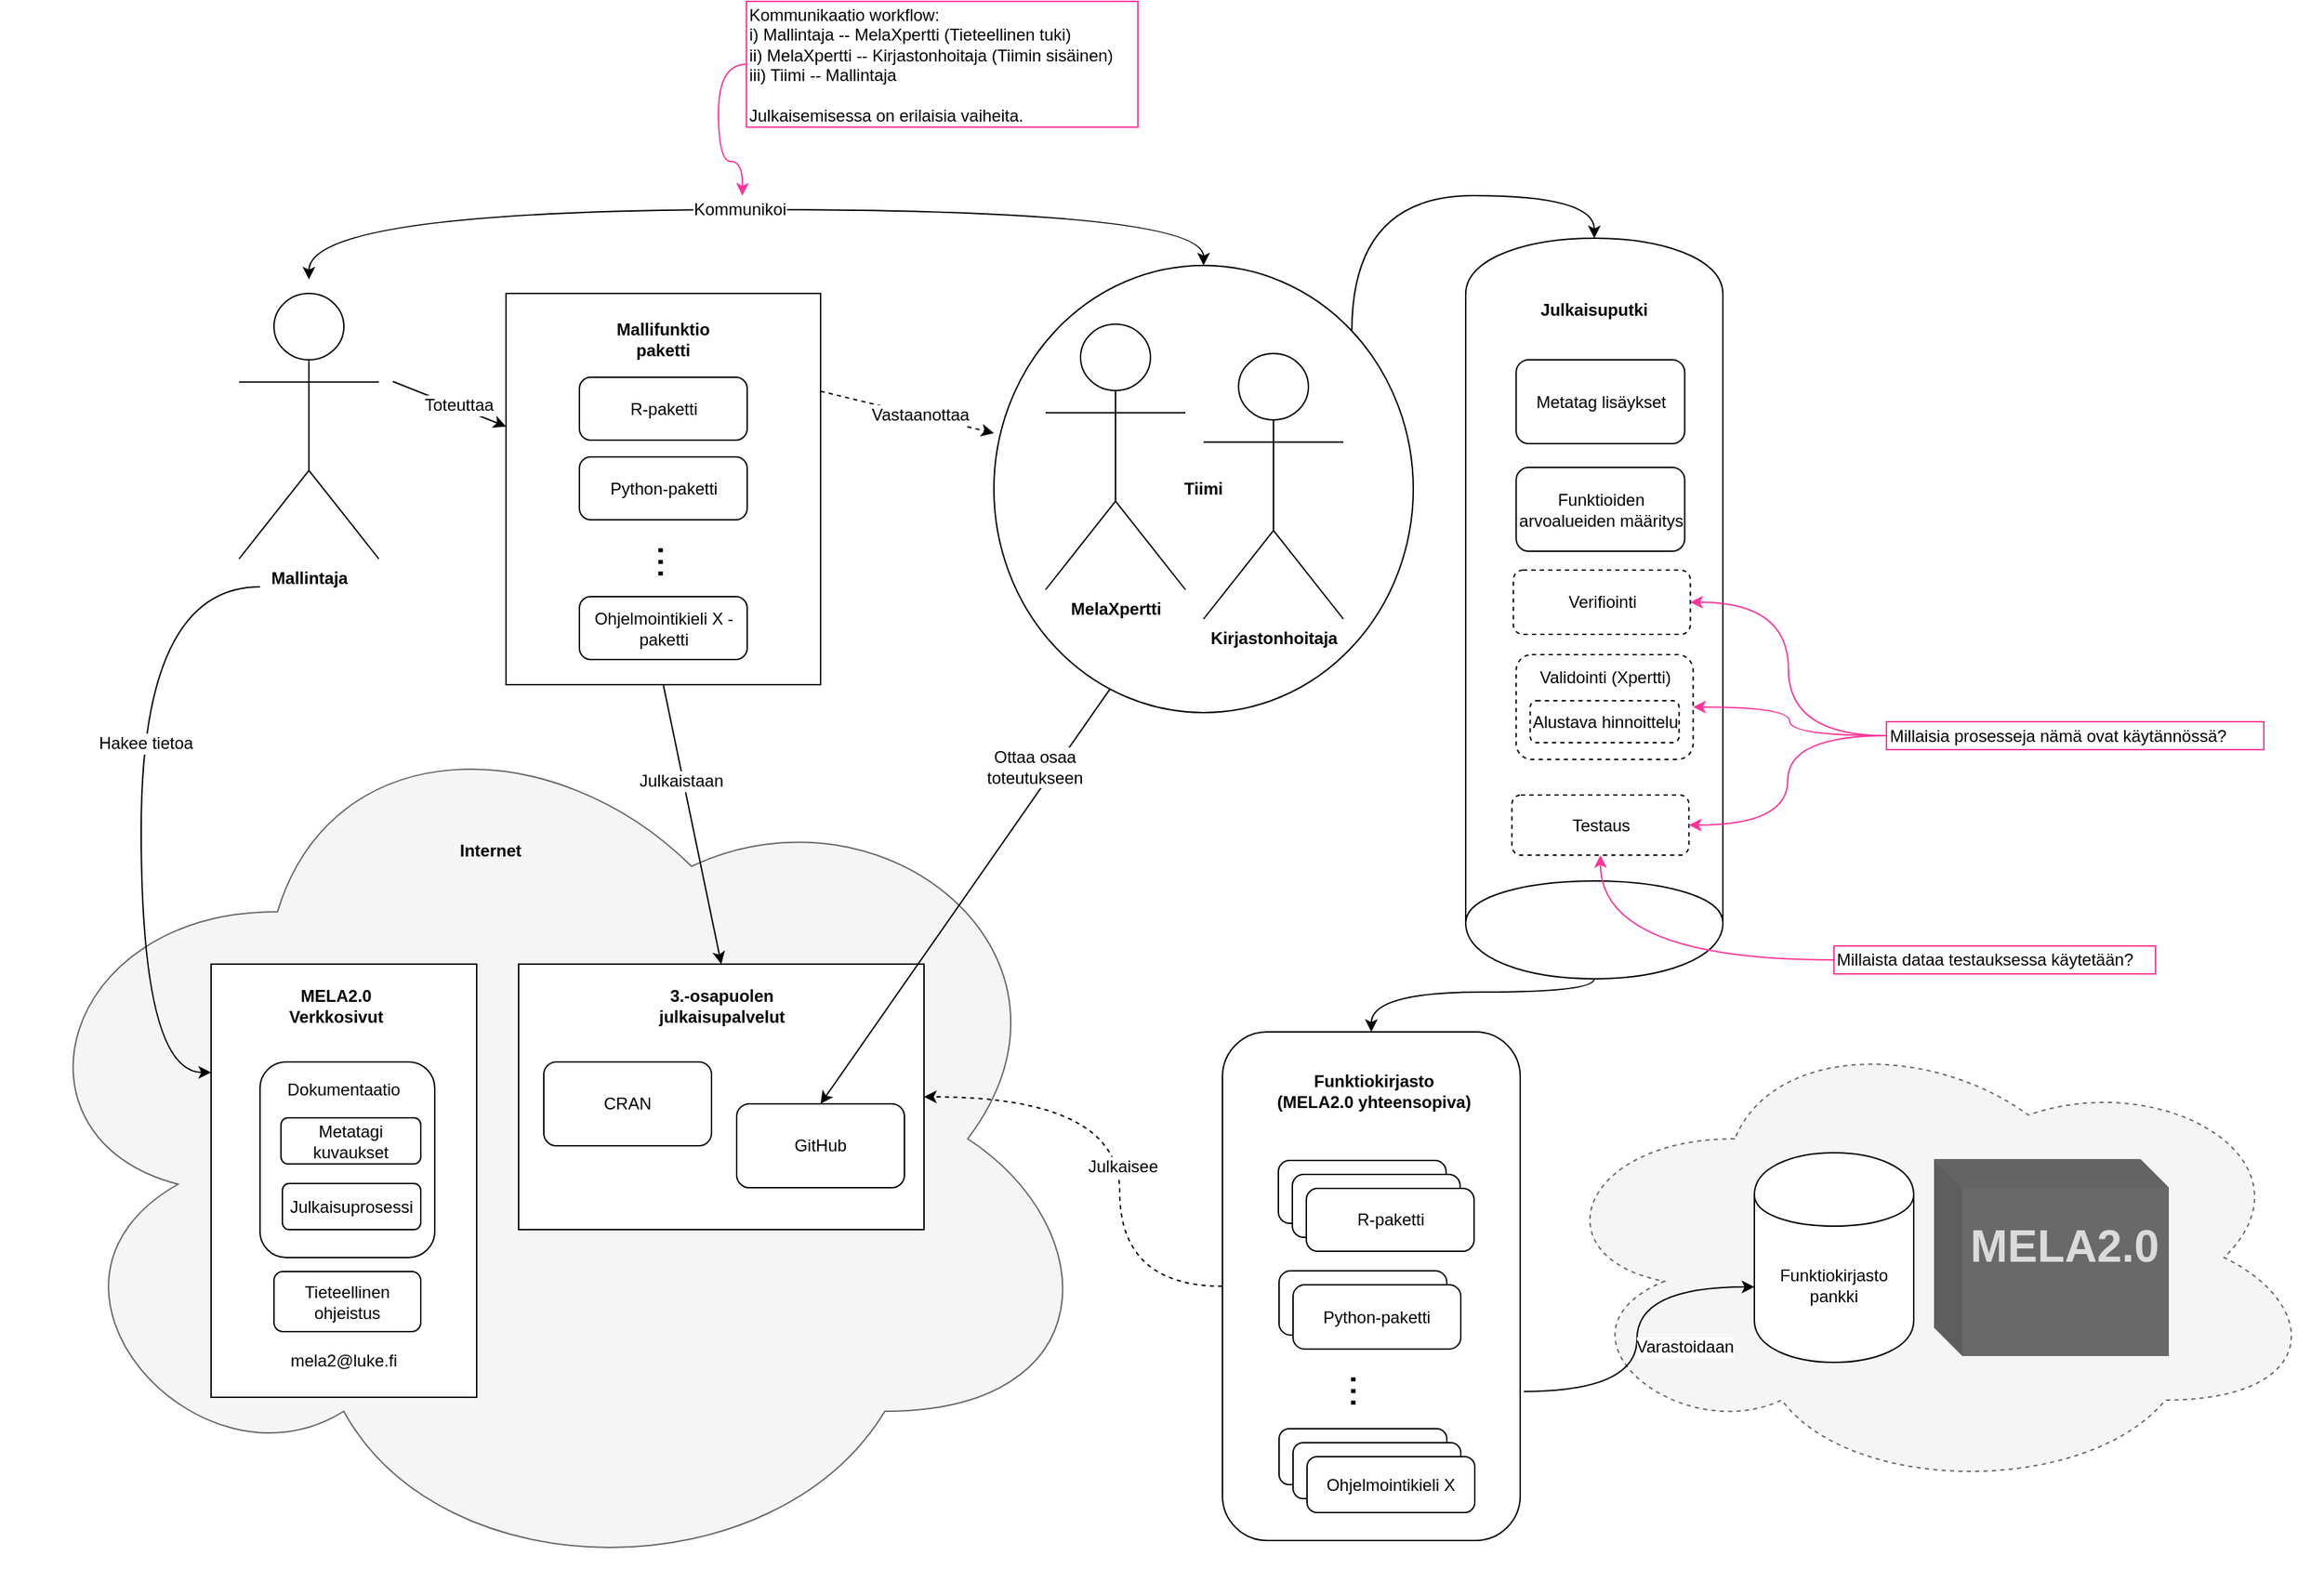 <mxfile version="11.1.4" type="device"><diagram id="RFYR4MQuZ3A-wmbq20hQ" name="Page-1"><mxGraphModel dx="2249" dy="793" grid="1" gridSize="10" guides="1" tooltips="1" connect="1" arrows="1" fold="1" page="1" pageScale="1" pageWidth="827" pageHeight="1169" math="0" shadow="0"><root><mxCell id="0"/><mxCell id="1" parent="0"/><mxCell id="yb57WoLqYOZ_ag_HRVpF-37" value="" style="ellipse;shape=cloud;whiteSpace=wrap;html=1;glass=0;dashed=1;strokeColor=#666666;fillColor=#f5f5f5;fontColor=#333333;" vertex="1" parent="1"><mxGeometry x="1080" y="1290" width="560" height="340" as="geometry"/></mxCell><mxCell id="_fkellwYz7isch4n-O1e-32" value="" style="ellipse;shape=cloud;whiteSpace=wrap;html=1;fillColor=#f5f5f5;strokeColor=#666666;fontColor=#333333;" parent="1" vertex="1"><mxGeometry x="-20" y="1050" width="790" height="650" as="geometry"/></mxCell><mxCell id="_fkellwYz7isch4n-O1e-34" value="" style="rounded=0;whiteSpace=wrap;html=1;" parent="1" vertex="1"><mxGeometry x="350" y="1250" width="290" height="190" as="geometry"/></mxCell><mxCell id="_fkellwYz7isch4n-O1e-23" style="rounded=0;orthogonalLoop=1;jettySize=auto;html=1;" parent="1" target="_fkellwYz7isch4n-O1e-9" edge="1"><mxGeometry relative="1" as="geometry"><mxPoint x="260" y="833" as="sourcePoint"/></mxGeometry></mxCell><mxCell id="_fkellwYz7isch4n-O1e-57" value="Toteuttaa" style="text;html=1;resizable=0;points=[];align=center;verticalAlign=middle;labelBackgroundColor=#ffffff;" parent="_fkellwYz7isch4n-O1e-23" vertex="1" connectable="0"><mxGeometry x="0.141" y="2" relative="1" as="geometry"><mxPoint as="offset"/></mxGeometry></mxCell><mxCell id="_fkellwYz7isch4n-O1e-1" value="Mallintaja" style="shape=umlActor;verticalLabelPosition=bottom;labelBackgroundColor=#ffffff;verticalAlign=top;html=1;outlineConnect=0;fontSize=12;fontStyle=1" parent="1" vertex="1"><mxGeometry x="150" y="770" width="100" height="190" as="geometry"/></mxCell><mxCell id="_fkellwYz7isch4n-O1e-38" style="rounded=0;orthogonalLoop=1;jettySize=auto;html=1;entryX=0.5;entryY=0;entryDx=0;entryDy=0;exitX=0.277;exitY=0.947;exitDx=0;exitDy=0;exitPerimeter=0;" parent="1" target="_fkellwYz7isch4n-O1e-33" edge="1" source="yb57WoLqYOZ_ag_HRVpF-4"><mxGeometry relative="1" as="geometry"><mxPoint x="770" y="1120" as="sourcePoint"/></mxGeometry></mxCell><mxCell id="_fkellwYz7isch4n-O1e-59" value="&lt;div&gt;Ottaa osaa&lt;/div&gt;&lt;div&gt;toteutukseen&lt;/div&gt;" style="text;html=1;resizable=0;points=[];align=center;verticalAlign=middle;labelBackgroundColor=#ffffff;" parent="_fkellwYz7isch4n-O1e-38" vertex="1" connectable="0"><mxGeometry x="-0.091" relative="1" as="geometry"><mxPoint x="40" y="-79" as="offset"/></mxGeometry></mxCell><mxCell id="_fkellwYz7isch4n-O1e-39" style="edgeStyle=orthogonalEdgeStyle;rounded=0;orthogonalLoop=1;jettySize=auto;html=1;curved=1;startArrow=classic;startFill=1;" parent="1" edge="1" source="yb57WoLqYOZ_ag_HRVpF-4"><mxGeometry relative="1" as="geometry"><mxPoint x="370" y="600" as="sourcePoint"/><mxPoint x="200" y="760" as="targetPoint"/><Array as="points"><mxPoint x="840" y="710"/><mxPoint x="200" y="710"/></Array></mxGeometry></mxCell><mxCell id="_fkellwYz7isch4n-O1e-55" value="Kommunikoi" style="text;html=1;resizable=0;points=[];align=center;verticalAlign=middle;labelBackgroundColor=#ffffff;" parent="_fkellwYz7isch4n-O1e-39" vertex="1" connectable="0"><mxGeometry x="-0.008" y="2" relative="1" as="geometry"><mxPoint x="-10" y="-2" as="offset"/></mxGeometry></mxCell><mxCell id="_fkellwYz7isch4n-O1e-28" value="" style="rounded=0;whiteSpace=wrap;html=1;" parent="1" vertex="1"><mxGeometry x="130" y="1250" width="190" height="310" as="geometry"/></mxCell><mxCell id="_fkellwYz7isch4n-O1e-29" value="" style="rounded=1;whiteSpace=wrap;html=1;" parent="1" vertex="1"><mxGeometry x="165" y="1320" width="125" height="140" as="geometry"/></mxCell><mxCell id="_fkellwYz7isch4n-O1e-30" value="MELA2.0 Verkkosivut" style="text;html=1;strokeColor=none;fillColor=none;align=center;verticalAlign=middle;whiteSpace=wrap;rounded=0;fontStyle=1" parent="1" vertex="1"><mxGeometry x="170" y="1270" width="99" height="20" as="geometry"/></mxCell><mxCell id="_fkellwYz7isch4n-O1e-31" style="rounded=0;orthogonalLoop=1;jettySize=auto;html=1;edgeStyle=orthogonalEdgeStyle;curved=1;entryX=0;entryY=0.25;entryDx=0;entryDy=0;" parent="1" edge="1" target="_fkellwYz7isch4n-O1e-28"><mxGeometry relative="1" as="geometry"><mxPoint x="165" y="980" as="sourcePoint"/><mxPoint x="165" y="1360" as="targetPoint"/><Array as="points"><mxPoint x="80" y="980"/><mxPoint x="80" y="1328"/></Array></mxGeometry></mxCell><mxCell id="_fkellwYz7isch4n-O1e-56" value="Hakee tietoa" style="text;html=1;resizable=0;points=[];align=center;verticalAlign=middle;labelBackgroundColor=#ffffff;" parent="_fkellwYz7isch4n-O1e-31" vertex="1" connectable="0"><mxGeometry x="-0.183" y="3" relative="1" as="geometry"><mxPoint as="offset"/></mxGeometry></mxCell><mxCell id="_fkellwYz7isch4n-O1e-33" value="GitHub" style="rounded=1;whiteSpace=wrap;html=1;" parent="1" vertex="1"><mxGeometry x="506" y="1350" width="120" height="60" as="geometry"/></mxCell><mxCell id="_fkellwYz7isch4n-O1e-35" value="CRAN" style="rounded=1;whiteSpace=wrap;html=1;" parent="1" vertex="1"><mxGeometry x="368" y="1320" width="120" height="60" as="geometry"/></mxCell><mxCell id="_fkellwYz7isch4n-O1e-36" value="3.-osapuolen julkaisupalvelut" style="text;html=1;strokeColor=none;fillColor=none;align=center;verticalAlign=middle;whiteSpace=wrap;rounded=0;fontStyle=1" parent="1" vertex="1"><mxGeometry x="445.5" y="1270" width="99" height="20" as="geometry"/></mxCell><mxCell id="_fkellwYz7isch4n-O1e-37" style="rounded=0;orthogonalLoop=1;jettySize=auto;html=1;exitX=0.5;exitY=1;exitDx=0;exitDy=0;entryX=0.5;entryY=0;entryDx=0;entryDy=0;" parent="1" source="_fkellwYz7isch4n-O1e-9" target="_fkellwYz7isch4n-O1e-34" edge="1"><mxGeometry relative="1" as="geometry"/></mxCell><mxCell id="_fkellwYz7isch4n-O1e-58" value="Julkaistaan" style="text;html=1;resizable=0;points=[];align=center;verticalAlign=middle;labelBackgroundColor=#ffffff;" parent="_fkellwYz7isch4n-O1e-37" vertex="1" connectable="0"><mxGeometry x="-0.192" y="-3" relative="1" as="geometry"><mxPoint x="-2" y="-13" as="offset"/></mxGeometry></mxCell><mxCell id="_fkellwYz7isch4n-O1e-40" value="" style="group" parent="1" vertex="1" connectable="0"><mxGeometry x="853.5" y="1298.5" width="213" height="364" as="geometry"/></mxCell><mxCell id="_fkellwYz7isch4n-O1e-41" value="" style="rounded=1;whiteSpace=wrap;html=1;fillColor=none;" parent="_fkellwYz7isch4n-O1e-40" vertex="1"><mxGeometry width="213" height="364" as="geometry"/></mxCell><mxCell id="_fkellwYz7isch4n-O1e-42" value="&lt;div&gt;Funktiokirjasto&lt;/div&gt;&lt;div&gt;(MELA2.0 yhteensopiva)&lt;br&gt;&lt;/div&gt;" style="text;html=1;strokeColor=none;fillColor=none;align=center;verticalAlign=middle;whiteSpace=wrap;rounded=0;fontStyle=1" parent="_fkellwYz7isch4n-O1e-40" vertex="1"><mxGeometry x="33.5" y="32" width="150" height="20" as="geometry"/></mxCell><mxCell id="_fkellwYz7isch4n-O1e-43" value="&lt;div&gt;Python-paketti&lt;/div&gt;" style="rounded=1;whiteSpace=wrap;html=1;arcSize=18;" parent="_fkellwYz7isch4n-O1e-40" vertex="1"><mxGeometry x="40.5" y="171" width="120" height="46" as="geometry"/></mxCell><mxCell id="_fkellwYz7isch4n-O1e-44" value="&lt;div&gt;R-paketti&lt;/div&gt;" style="rounded=1;whiteSpace=wrap;html=1;arcSize=18;" parent="_fkellwYz7isch4n-O1e-40" vertex="1"><mxGeometry x="40" y="92" width="120" height="45" as="geometry"/></mxCell><mxCell id="_fkellwYz7isch4n-O1e-45" value="&lt;div&gt;Kieli_X-paketti&lt;/div&gt;" style="rounded=1;whiteSpace=wrap;html=1;arcSize=18;" parent="_fkellwYz7isch4n-O1e-40" vertex="1"><mxGeometry x="40.5" y="284" width="120" height="40" as="geometry"/></mxCell><mxCell id="_fkellwYz7isch4n-O1e-46" value="&lt;font style=&quot;font-size: 30px&quot;&gt;...&lt;/font&gt;" style="text;html=1;strokeColor=none;fillColor=none;align=center;verticalAlign=middle;whiteSpace=wrap;rounded=0;rotation=90;" parent="_fkellwYz7isch4n-O1e-40" vertex="1"><mxGeometry x="83.5" y="247" width="40" height="20" as="geometry"/></mxCell><mxCell id="_fkellwYz7isch4n-O1e-47" value="&lt;div&gt;R-paketti&lt;/div&gt;" style="rounded=1;whiteSpace=wrap;html=1;arcSize=18;" parent="_fkellwYz7isch4n-O1e-40" vertex="1"><mxGeometry x="50" y="102" width="120" height="45" as="geometry"/></mxCell><mxCell id="_fkellwYz7isch4n-O1e-48" value="&lt;div&gt;R-paketti&lt;/div&gt;" style="rounded=1;whiteSpace=wrap;html=1;arcSize=18;" parent="_fkellwYz7isch4n-O1e-40" vertex="1"><mxGeometry x="60" y="112" width="120" height="45" as="geometry"/></mxCell><mxCell id="_fkellwYz7isch4n-O1e-49" value="&lt;div&gt;Kieli_X-paketti&lt;/div&gt;" style="rounded=1;whiteSpace=wrap;html=1;arcSize=18;" parent="_fkellwYz7isch4n-O1e-40" vertex="1"><mxGeometry x="50.5" y="294" width="120" height="40" as="geometry"/></mxCell><mxCell id="_fkellwYz7isch4n-O1e-50" value="Ohjelmointikieli X" style="rounded=1;whiteSpace=wrap;html=1;arcSize=18;" parent="_fkellwYz7isch4n-O1e-40" vertex="1"><mxGeometry x="60.5" y="304" width="120" height="40" as="geometry"/></mxCell><mxCell id="_fkellwYz7isch4n-O1e-51" value="&lt;div&gt;Python-paketti&lt;br&gt;&lt;/div&gt;" style="rounded=1;whiteSpace=wrap;html=1;arcSize=18;" parent="_fkellwYz7isch4n-O1e-40" vertex="1"><mxGeometry x="50.5" y="181" width="120" height="46" as="geometry"/></mxCell><mxCell id="_fkellwYz7isch4n-O1e-61" style="edgeStyle=orthogonalEdgeStyle;rounded=0;orthogonalLoop=1;jettySize=auto;html=1;exitX=0;exitY=0.5;exitDx=0;exitDy=0;entryX=1;entryY=0.5;entryDx=0;entryDy=0;startArrow=none;startFill=0;dashed=1;strokeColor=#000000;curved=1;" parent="1" source="_fkellwYz7isch4n-O1e-41" target="_fkellwYz7isch4n-O1e-34" edge="1"><mxGeometry relative="1" as="geometry"><Array as="points"><mxPoint x="780" y="1481"/><mxPoint x="780" y="1345"/></Array></mxGeometry></mxCell><mxCell id="_fkellwYz7isch4n-O1e-62" value="Julkaisee" style="text;html=1;resizable=0;points=[];align=center;verticalAlign=middle;labelBackgroundColor=#ffffff;" parent="_fkellwYz7isch4n-O1e-61" vertex="1" connectable="0"><mxGeometry x="-0.09" y="-2" relative="1" as="geometry"><mxPoint as="offset"/></mxGeometry></mxCell><mxCell id="_fkellwYz7isch4n-O1e-81" style="edgeStyle=none;rounded=0;orthogonalLoop=1;jettySize=auto;html=1;exitX=1;exitY=0.25;exitDx=0;exitDy=0;startArrow=none;startFill=0;strokeColor=#000000;dashed=1;entryX=0;entryY=0.375;entryDx=0;entryDy=0;entryPerimeter=0;" parent="1" source="_fkellwYz7isch4n-O1e-9" edge="1" target="yb57WoLqYOZ_ag_HRVpF-4"><mxGeometry relative="1" as="geometry"><mxPoint x="680" y="855" as="targetPoint"/></mxGeometry></mxCell><mxCell id="_fkellwYz7isch4n-O1e-82" value="Vastaanottaa" style="text;html=1;resizable=0;points=[];align=center;verticalAlign=middle;labelBackgroundColor=#ffffff;" parent="_fkellwYz7isch4n-O1e-81" vertex="1" connectable="0"><mxGeometry x="0.143" relative="1" as="geometry"><mxPoint as="offset"/></mxGeometry></mxCell><mxCell id="_fkellwYz7isch4n-O1e-9" value="" style="rounded=0;whiteSpace=wrap;html=1;fillColor=#FFFFFF;" parent="1" vertex="1"><mxGeometry x="341" y="770" width="225" height="280" as="geometry"/></mxCell><mxCell id="_fkellwYz7isch4n-O1e-10" value="&lt;font style=&quot;font-size: 30px&quot;&gt;...&lt;/font&gt;" style="text;html=1;strokeColor=none;fillColor=none;align=center;verticalAlign=middle;whiteSpace=wrap;rounded=0;rotation=90;" parent="1" vertex="1"><mxGeometry x="440.205" y="952.53" width="40.909" height="19.518" as="geometry"/></mxCell><mxCell id="_fkellwYz7isch4n-O1e-64" value="&lt;div&gt;R-paketti&lt;/div&gt;" style="rounded=1;whiteSpace=wrap;html=1;arcSize=18;" parent="1" vertex="1"><mxGeometry x="393.5" y="830" width="120" height="45" as="geometry"/></mxCell><mxCell id="_fkellwYz7isch4n-O1e-70" value="&lt;div&gt;Python-paketti&lt;/div&gt;" style="rounded=1;whiteSpace=wrap;html=1;arcSize=18;" parent="1" vertex="1"><mxGeometry x="393.5" y="887" width="120" height="45" as="geometry"/></mxCell><mxCell id="_fkellwYz7isch4n-O1e-69" value="Ohjelmointikieli X -paketti" style="rounded=1;whiteSpace=wrap;html=1;arcSize=18;" parent="1" vertex="1"><mxGeometry x="393.5" y="987" width="120" height="45" as="geometry"/></mxCell><mxCell id="_fkellwYz7isch4n-O1e-71" value="Mallifunktio paketti" style="text;html=1;strokeColor=none;fillColor=none;align=center;verticalAlign=middle;whiteSpace=wrap;rounded=0;glass=1;fontStyle=1" parent="1" vertex="1"><mxGeometry x="400" y="793" width="107" height="20" as="geometry"/></mxCell><mxCell id="_fkellwYz7isch4n-O1e-72" value="Metatagi kuvaukset" style="rounded=1;whiteSpace=wrap;html=1;glass=0;" parent="1" vertex="1"><mxGeometry x="180" y="1360" width="100" height="33" as="geometry"/></mxCell><mxCell id="_fkellwYz7isch4n-O1e-73" value="Dokumentaatio" style="text;html=1;strokeColor=none;fillColor=none;align=center;verticalAlign=middle;whiteSpace=wrap;rounded=0;glass=1;" parent="1" vertex="1"><mxGeometry x="175" y="1330" width="100" height="20" as="geometry"/></mxCell><mxCell id="_fkellwYz7isch4n-O1e-74" value="Internet" style="text;html=1;strokeColor=none;fillColor=none;align=center;verticalAlign=middle;whiteSpace=wrap;rounded=0;glass=1;fontStyle=1" parent="1" vertex="1"><mxGeometry x="310" y="1159" width="40" height="20" as="geometry"/></mxCell><mxCell id="_fkellwYz7isch4n-O1e-75" value="Julkaisuprosessi" style="rounded=1;glass=0;whiteSpace=wrap;html=1;" parent="1" vertex="1"><mxGeometry x="181" y="1407" width="99" height="33" as="geometry"/></mxCell><mxCell id="yb57WoLqYOZ_ag_HRVpF-5" value="" style="group" vertex="1" connectable="0" parent="1"><mxGeometry x="690" y="750" width="300" height="320" as="geometry"/></mxCell><mxCell id="yb57WoLqYOZ_ag_HRVpF-4" value="&lt;b&gt;Tiimi&lt;/b&gt;" style="ellipse;whiteSpace=wrap;html=1;fillColor=none;" vertex="1" parent="yb57WoLqYOZ_ag_HRVpF-5"><mxGeometry width="300" height="320" as="geometry"/></mxCell><mxCell id="_fkellwYz7isch4n-O1e-24" value="MelaXpertti" style="shape=umlActor;verticalLabelPosition=bottom;labelBackgroundColor=#ffffff;verticalAlign=top;html=1;outlineConnect=0;fontSize=12;fontStyle=1" parent="yb57WoLqYOZ_ag_HRVpF-5" vertex="1"><mxGeometry x="37" y="42" width="100" height="190" as="geometry"/></mxCell><mxCell id="yb57WoLqYOZ_ag_HRVpF-1" value="Kirjastonhoitaja" style="shape=umlActor;verticalLabelPosition=bottom;labelBackgroundColor=#ffffff;verticalAlign=top;html=1;outlineConnect=0;fontSize=12;fontStyle=1" vertex="1" parent="yb57WoLqYOZ_ag_HRVpF-5"><mxGeometry x="150" y="63" width="100" height="190" as="geometry"/></mxCell><mxCell id="yb57WoLqYOZ_ag_HRVpF-6" value="Tieteellinen ohjeistus" style="rounded=1;glass=0;whiteSpace=wrap;html=1;" vertex="1" parent="1"><mxGeometry x="175" y="1470" width="105" height="43" as="geometry"/></mxCell><mxCell id="yb57WoLqYOZ_ag_HRVpF-18" value="" style="group;rotation=90;dashed=1;" vertex="1" connectable="0" parent="1"><mxGeometry x="931" y="647" width="578" height="699" as="geometry"/></mxCell><mxCell id="yb57WoLqYOZ_ag_HRVpF-11" value="" style="shape=cylinder;whiteSpace=wrap;html=1;boundedLbl=1;backgroundOutline=1;rotation=180;" vertex="1" parent="yb57WoLqYOZ_ag_HRVpF-18"><mxGeometry x="96.5" y="83.5" width="184" height="530" as="geometry"/></mxCell><mxCell id="yb57WoLqYOZ_ag_HRVpF-12" value="Metatag lisäykset" style="rounded=1;whiteSpace=wrap;html=1;rotation=0;" vertex="1" parent="yb57WoLqYOZ_ag_HRVpF-18"><mxGeometry x="132.615" y="170.5" width="120.574" height="60" as="geometry"/></mxCell><mxCell id="yb57WoLqYOZ_ag_HRVpF-13" value="Funktioiden arvoalueiden määritys" style="rounded=1;whiteSpace=wrap;html=1;rotation=0;" vertex="1" parent="yb57WoLqYOZ_ag_HRVpF-18"><mxGeometry x="132.615" y="247.5" width="120.574" height="60" as="geometry"/></mxCell><mxCell id="yb57WoLqYOZ_ag_HRVpF-14" value="Testaus" style="rounded=1;whiteSpace=wrap;html=1;rotation=0;dashed=1;" vertex="1" parent="yb57WoLqYOZ_ag_HRVpF-18"><mxGeometry x="129.6" y="482" width="126.603" height="43" as="geometry"/></mxCell><mxCell id="yb57WoLqYOZ_ag_HRVpF-15" value="&lt;div&gt;Validointi (Xpertti)&lt;/div&gt;&lt;div&gt;&lt;br&gt;&lt;/div&gt;&lt;div&gt;&lt;br&gt;&lt;/div&gt;&lt;div&gt;&lt;br&gt;&lt;/div&gt;" style="rounded=1;whiteSpace=wrap;html=1;rotation=0;dashed=1;" vertex="1" parent="yb57WoLqYOZ_ag_HRVpF-18"><mxGeometry x="132.615" y="381.5" width="126.603" height="75" as="geometry"/></mxCell><mxCell id="yb57WoLqYOZ_ag_HRVpF-16" value="&lt;b&gt;Julkaisuputki&lt;/b&gt;" style="text;html=1;strokeColor=none;fillColor=none;align=center;verticalAlign=middle;whiteSpace=wrap;rounded=0;rotation=0;horizontal=1;" vertex="1" parent="yb57WoLqYOZ_ag_HRVpF-18"><mxGeometry x="118.548" y="125" width="138.66" height="20" as="geometry"/></mxCell><mxCell id="yb57WoLqYOZ_ag_HRVpF-17" value="Verifiointi" style="rounded=1;whiteSpace=wrap;html=1;rotation=0;dashed=1;" vertex="1" parent="yb57WoLqYOZ_ag_HRVpF-18"><mxGeometry x="130.605" y="321" width="126.603" height="46" as="geometry"/></mxCell><mxCell id="yb57WoLqYOZ_ag_HRVpF-33" value="Alustava hinnoittelu" style="rounded=1;whiteSpace=wrap;html=1;rotation=0;dashed=1;" vertex="1" parent="yb57WoLqYOZ_ag_HRVpF-18"><mxGeometry x="142.663" y="414.5" width="106.507" height="30" as="geometry"/></mxCell><mxCell id="yb57WoLqYOZ_ag_HRVpF-19" style="edgeStyle=orthogonalEdgeStyle;curved=1;rounded=0;orthogonalLoop=1;jettySize=auto;html=1;exitX=1;exitY=0;exitDx=0;exitDy=0;entryX=0.5;entryY=1;entryDx=0;entryDy=0;" edge="1" parent="1" source="yb57WoLqYOZ_ag_HRVpF-4" target="yb57WoLqYOZ_ag_HRVpF-11"><mxGeometry relative="1" as="geometry"><Array as="points"><mxPoint x="946" y="700"/><mxPoint x="1120" y="700"/></Array></mxGeometry></mxCell><mxCell id="yb57WoLqYOZ_ag_HRVpF-20" style="edgeStyle=orthogonalEdgeStyle;curved=1;rounded=0;orthogonalLoop=1;jettySize=auto;html=1;exitX=0.5;exitY=0;exitDx=0;exitDy=0;" edge="1" parent="1" source="yb57WoLqYOZ_ag_HRVpF-11" target="_fkellwYz7isch4n-O1e-41"><mxGeometry relative="1" as="geometry"><Array as="points"><mxPoint x="1120" y="1270"/><mxPoint x="960" y="1270"/></Array></mxGeometry></mxCell><mxCell id="yb57WoLqYOZ_ag_HRVpF-21" value="Funktiokirjasto pankki" style="shape=cylinder;whiteSpace=wrap;html=1;boundedLbl=1;backgroundOutline=1;glass=0;" vertex="1" parent="1"><mxGeometry x="1234" y="1385" width="114" height="150" as="geometry"/></mxCell><mxCell id="yb57WoLqYOZ_ag_HRVpF-22" style="edgeStyle=orthogonalEdgeStyle;curved=1;rounded=0;orthogonalLoop=1;jettySize=auto;html=1;exitX=1.012;exitY=0.707;exitDx=0;exitDy=0;exitPerimeter=0;" edge="1" parent="1" source="_fkellwYz7isch4n-O1e-41" target="yb57WoLqYOZ_ag_HRVpF-21"><mxGeometry relative="1" as="geometry"><Array as="points"><mxPoint x="1150" y="1556"/><mxPoint x="1150" y="1481"/></Array></mxGeometry></mxCell><mxCell id="yb57WoLqYOZ_ag_HRVpF-23" value="Varastoidaan" style="text;html=1;resizable=0;points=[];align=center;verticalAlign=middle;labelBackgroundColor=#ffffff;" vertex="1" connectable="0" parent="yb57WoLqYOZ_ag_HRVpF-22"><mxGeometry x="-0.212" y="17" relative="1" as="geometry"><mxPoint x="51" y="-18.5" as="offset"/></mxGeometry></mxCell><mxCell id="yb57WoLqYOZ_ag_HRVpF-26" style="edgeStyle=orthogonalEdgeStyle;curved=1;rounded=0;orthogonalLoop=1;jettySize=auto;html=1;strokeColor=#FF3399;" edge="1" parent="1" source="yb57WoLqYOZ_ag_HRVpF-24"><mxGeometry relative="1" as="geometry"><mxPoint x="510" y="700" as="targetPoint"/></mxGeometry></mxCell><mxCell id="yb57WoLqYOZ_ag_HRVpF-24" value="&lt;div&gt;Kommunikaatio workflow:&lt;/div&gt;&lt;div&gt;i) Mallintaja -- MelaXpertti (Tieteellinen tuki)&lt;br&gt;&lt;/div&gt;&lt;div&gt;ii) MelaXpertti -- Kirjastonhoitaja (Tiimin sisäinen)&lt;br&gt;&lt;/div&gt;&lt;div&gt;iii) Tiimi -- Mallintaja&lt;/div&gt;&lt;div&gt;&lt;br&gt;&lt;/div&gt;&lt;div&gt;Julkaisemisessa on erilaisia vaiheita.&lt;br&gt;&lt;/div&gt;" style="text;html=1;resizable=0;points=[];autosize=1;align=left;verticalAlign=top;spacingTop=-4;fillColor=#ffffff;strokeColor=#FF3399;" vertex="1" parent="1"><mxGeometry x="513" y="561" width="280" height="90" as="geometry"/></mxCell><mxCell id="yb57WoLqYOZ_ag_HRVpF-25" value="mela2@luke.fi" style="text;html=1;strokeColor=none;fillColor=none;align=center;verticalAlign=middle;whiteSpace=wrap;rounded=0;glass=0;" vertex="1" parent="1"><mxGeometry x="205" y="1524" width="40" height="20" as="geometry"/></mxCell><mxCell id="yb57WoLqYOZ_ag_HRVpF-30" style="edgeStyle=orthogonalEdgeStyle;curved=1;rounded=0;orthogonalLoop=1;jettySize=auto;html=1;entryX=1;entryY=0.5;entryDx=0;entryDy=0;strokeColor=#FF3399;" edge="1" parent="1" source="yb57WoLqYOZ_ag_HRVpF-27" target="yb57WoLqYOZ_ag_HRVpF-17"><mxGeometry relative="1" as="geometry"/></mxCell><mxCell id="yb57WoLqYOZ_ag_HRVpF-31" style="edgeStyle=orthogonalEdgeStyle;curved=1;rounded=0;orthogonalLoop=1;jettySize=auto;html=1;strokeColor=#FF3399;" edge="1" parent="1" source="yb57WoLqYOZ_ag_HRVpF-27" target="yb57WoLqYOZ_ag_HRVpF-15"><mxGeometry relative="1" as="geometry"/></mxCell><mxCell id="yb57WoLqYOZ_ag_HRVpF-32" style="edgeStyle=orthogonalEdgeStyle;curved=1;rounded=0;orthogonalLoop=1;jettySize=auto;html=1;entryX=1;entryY=0.5;entryDx=0;entryDy=0;strokeColor=#FF3399;" edge="1" parent="1" source="yb57WoLqYOZ_ag_HRVpF-27" target="yb57WoLqYOZ_ag_HRVpF-14"><mxGeometry relative="1" as="geometry"/></mxCell><mxCell id="yb57WoLqYOZ_ag_HRVpF-27" value="Millaisia prosesseja nämä ovat käytännössä?" style="text;html=1;resizable=0;points=[];autosize=1;align=left;verticalAlign=top;spacingTop=-4;fillColor=#ffffff;strokeColor=#FF3399;" vertex="1" parent="1"><mxGeometry x="1328.5" y="1076.5" width="270" height="20" as="geometry"/></mxCell><mxCell id="yb57WoLqYOZ_ag_HRVpF-36" style="edgeStyle=orthogonalEdgeStyle;curved=1;rounded=0;orthogonalLoop=1;jettySize=auto;html=1;entryX=0.5;entryY=1;entryDx=0;entryDy=0;strokeColor=#FF3399;" edge="1" parent="1" source="yb57WoLqYOZ_ag_HRVpF-35" target="yb57WoLqYOZ_ag_HRVpF-14"><mxGeometry relative="1" as="geometry"/></mxCell><mxCell id="yb57WoLqYOZ_ag_HRVpF-35" value="Millaista dataa testauksessa käytetään?" style="text;html=1;resizable=0;points=[];autosize=1;align=left;verticalAlign=top;spacingTop=-4;fillColor=#ffffff;strokeColor=#FF3399;" vertex="1" parent="1"><mxGeometry x="1291" y="1237" width="230" height="20" as="geometry"/></mxCell><mxCell id="yb57WoLqYOZ_ag_HRVpF-38" value="" style="shape=cube;whiteSpace=wrap;html=1;boundedLbl=1;backgroundOutline=1;darkOpacity=0.05;darkOpacity2=0.1;fontSize=12;fillColor=#696969;strokeColor=#666666;fontColor=#333333;" vertex="1" parent="1"><mxGeometry x="1363" y="1390" width="167" height="140" as="geometry"/></mxCell><mxCell id="yb57WoLqYOZ_ag_HRVpF-39" value="MELA2.0" style="text;html=1;strokeColor=none;fillColor=none;align=center;verticalAlign=middle;whiteSpace=wrap;rounded=0;fontSize=32;fontColor=#DBDBDB;fontStyle=1" vertex="1" parent="1"><mxGeometry x="1406" y="1434.5" width="100" height="35" as="geometry"/></mxCell></root></mxGraphModel></diagram></mxfile>